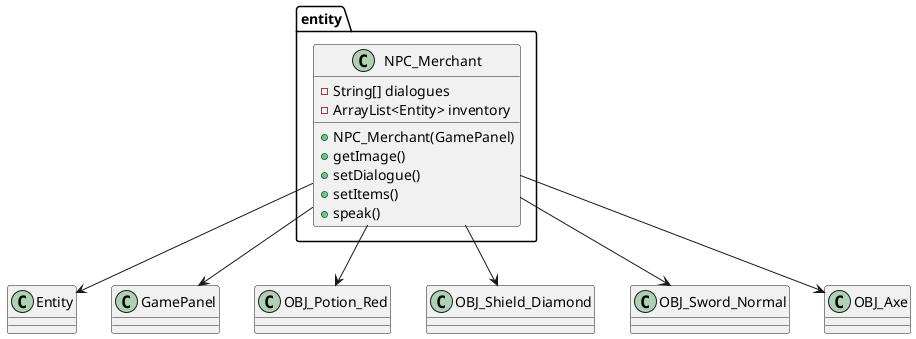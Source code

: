 @startuml NPC_Merchant

package entity {
    class NPC_Merchant {
    - String[] dialogues
    - ArrayList<Entity> inventory

    + NPC_Merchant(GamePanel)
    + getImage()
    + setDialogue()
    + setItems()
    + speak()
    }
}

NPC_Merchant --> Entity
NPC_Merchant --> GamePanel
NPC_Merchant --> OBJ_Potion_Red
NPC_Merchant --> OBJ_Shield_Diamond
NPC_Merchant --> OBJ_Sword_Normal
NPC_Merchant --> OBJ_Axe

@enduml
